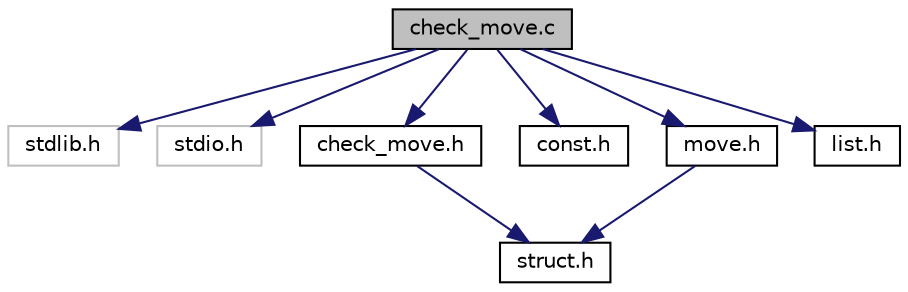 digraph "check_move.c"
{
 // LATEX_PDF_SIZE
  edge [fontname="Helvetica",fontsize="10",labelfontname="Helvetica",labelfontsize="10"];
  node [fontname="Helvetica",fontsize="10",shape=record];
  Node1 [label="check_move.c",height=0.2,width=0.4,color="black", fillcolor="grey75", style="filled", fontcolor="black",tooltip="Funzioni che controllano se le pedine sono selezionabili, se hanno mangiate obbligatorie e se si poss..."];
  Node1 -> Node2 [color="midnightblue",fontsize="10",style="solid",fontname="Helvetica"];
  Node2 [label="stdlib.h",height=0.2,width=0.4,color="grey75", fillcolor="white", style="filled",tooltip=" "];
  Node1 -> Node3 [color="midnightblue",fontsize="10",style="solid",fontname="Helvetica"];
  Node3 [label="stdio.h",height=0.2,width=0.4,color="grey75", fillcolor="white", style="filled",tooltip=" "];
  Node1 -> Node4 [color="midnightblue",fontsize="10",style="solid",fontname="Helvetica"];
  Node4 [label="check_move.h",height=0.2,width=0.4,color="black", fillcolor="white", style="filled",URL="$check__move_8h.html",tooltip="Libreria che controlla se le pedine sono selezionabili, se hanno mangiate obbligatorie e se si posson..."];
  Node4 -> Node5 [color="midnightblue",fontsize="10",style="solid",fontname="Helvetica"];
  Node5 [label="struct.h",height=0.2,width=0.4,color="black", fillcolor="white", style="filled",URL="$struct_8h.html",tooltip="Struct delle pedine."];
  Node1 -> Node6 [color="midnightblue",fontsize="10",style="solid",fontname="Helvetica"];
  Node6 [label="const.h",height=0.2,width=0.4,color="black", fillcolor="white", style="filled",URL="$const_8h.html",tooltip="Costanti utilizzate nel progetto."];
  Node1 -> Node7 [color="midnightblue",fontsize="10",style="solid",fontname="Helvetica"];
  Node7 [label="move.h",height=0.2,width=0.4,color="black", fillcolor="white", style="filled",URL="$move_8h.html",tooltip="Libreria per far muovere le pedine."];
  Node7 -> Node5 [color="midnightblue",fontsize="10",style="solid",fontname="Helvetica"];
  Node1 -> Node8 [color="midnightblue",fontsize="10",style="solid",fontname="Helvetica"];
  Node8 [label="list.h",height=0.2,width=0.4,color="black", fillcolor="white", style="filled",URL="$list_8h.html",tooltip="Una piccola libreria per le liste."];
}
